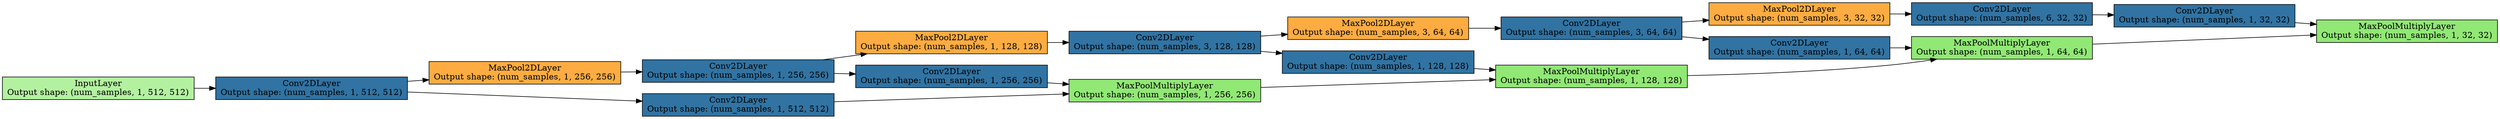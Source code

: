 digraph Network {
<InputLayer1> [shape=record, style=filled, fillcolor="#B3F1A0", label="InputLayer\nOutput shape: (num_samples, 1, 512, 512)"];
<Conv2DLayer1> [shape=record, style=filled, fillcolor="#3173A2", label="Conv2DLayer\nOutput shape: (num_samples, 1, 512, 512)"];
<MaxPool2DLayer1> [shape=record, style=filled, fillcolor="#FCAC41", label="MaxPool2DLayer\nOutput shape: (num_samples, 1, 256, 256)"];
<Conv2DLayer2> [shape=record, style=filled, fillcolor="#3173A2", label="Conv2DLayer\nOutput shape: (num_samples, 1, 256, 256)"];
<MaxPool2DLayer2> [shape=record, style=filled, fillcolor="#FCAC41", label="MaxPool2DLayer\nOutput shape: (num_samples, 1, 128, 128)"];
<Conv2DLayer3> [shape=record, style=filled, fillcolor="#3173A2", label="Conv2DLayer\nOutput shape: (num_samples, 3, 128, 128)"];
<MaxPool2DLayer3> [shape=record, style=filled, fillcolor="#FCAC41", label="MaxPool2DLayer\nOutput shape: (num_samples, 3, 64, 64)"];
<Conv2DLayer4> [shape=record, style=filled, fillcolor="#3173A2", label="Conv2DLayer\nOutput shape: (num_samples, 3, 64, 64)"];
<MaxPool2DLayer4> [shape=record, style=filled, fillcolor="#FCAC41", label="MaxPool2DLayer\nOutput shape: (num_samples, 3, 32, 32)"];
<Conv2DLayer5> [shape=record, style=filled, fillcolor="#3173A2", label="Conv2DLayer\nOutput shape: (num_samples, 6, 32, 32)"];

<MaxPoolMultiplyLayer1> [shape=record, style=filled, fillcolor="#91E875", label=" MaxPoolMultiplyLayer\nOutput shape: (num_samples, 1, 256, 256)"]
<MaxPoolMultiplyLayer2> [shape=record, style=filled, fillcolor="#91E875", label=" MaxPoolMultiplyLayer\nOutput shape: (num_samples, 1, 128, 128)"];
<MaxPoolMultiplyLayer3> [shape=record, style=filled, fillcolor="#91E875", label=" MaxPoolMultiplyLayer\nOutput shape: (num_samples, 1, 64, 64)"];
<MaxPoolMultiplyLayer4> [shape=record, style=filled, fillcolor="#91E875", label=" MaxPoolMultiplyLayer\nOutput shape: (num_samples, 1, 32, 32)"];

<Conv2DLayer6> [shape=record, style=filled, fillcolor="#3173A2", label="Conv2DLayer\nOutput shape: (num_samples, 1, 256, 256)"];
<Conv2DLayer7> [shape=record, style=filled, fillcolor="#3173A2", label="Conv2DLayer\nOutput shape: (num_samples, 1, 128, 128)"];
<Conv2DLayer8> [shape=record, style=filled, fillcolor="#3173A2", label="Conv2DLayer\nOutput shape: (num_samples, 1, 64, 64)"];
<Conv2DLayer9> [shape=record, style=filled, fillcolor="#3173A2", label="Conv2DLayer\nOutput shape: (num_samples, 1, 32, 32)"];
<Conv2DLayer10> [shape=record, style=filled, fillcolor="#3173A2", label="Conv2DLayer\nOutput shape: (num_samples, 1, 512, 512)"];


rankdir=LR

<InputLayer1> -> <Conv2DLayer1>;
<Conv2DLayer1> -> <MaxPool2DLayer1> -> <Conv2DLayer2> -> <MaxPool2DLayer2> -> <Conv2DLayer3> -> <MaxPool2DLayer3> -> <Conv2DLayer4>;
<Conv2DLayer4> -> <MaxPool2DLayer4>;
<MaxPool2DLayer4> -> <Conv2DLayer5>;

<Conv2DLayer1> -> <Conv2DLayer10>;

<Conv2DLayer10> -> <MaxPoolMultiplyLayer1>;
<Conv2DLayer6> -> <MaxPoolMultiplyLayer1>;

<Conv2DLayer7> -> <MaxPoolMultiplyLayer2>;
<MaxPoolMultiplyLayer1> -> <MaxPoolMultiplyLayer2>;

<Conv2DLayer8> -> <MaxPoolMultiplyLayer3>;
<MaxPoolMultiplyLayer2> -> <MaxPoolMultiplyLayer3>;

<Conv2DLayer9> -> <MaxPoolMultiplyLayer4>;
<MaxPoolMultiplyLayer3> -> <MaxPoolMultiplyLayer4>;

<Conv2DLayer2> -> <Conv2DLayer6>;
<Conv2DLayer3> -> <Conv2DLayer7>;
<Conv2DLayer4> -> <Conv2DLayer8>;
<Conv2DLayer5> -> <Conv2DLayer9>;
}

